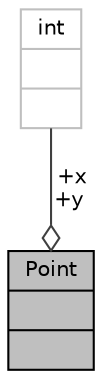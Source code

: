 digraph "Point"
{
 // LATEX_PDF_SIZE
  edge [fontname="Helvetica",fontsize="10",labelfontname="Helvetica",labelfontsize="10"];
  node [fontname="Helvetica",fontsize="10",shape=record];
  Node1 [label="{Point\n||}",height=0.2,width=0.4,color="black", fillcolor="grey75", style="filled", fontcolor="black",tooltip=" "];
  Node2 -> Node1 [color="grey25",fontsize="10",style="solid",label=" +x\n+y" ,arrowhead="odiamond"];
  Node2 [label="{int\n||}",height=0.2,width=0.4,color="grey75", fillcolor="white", style="filled",tooltip=" "];
}
